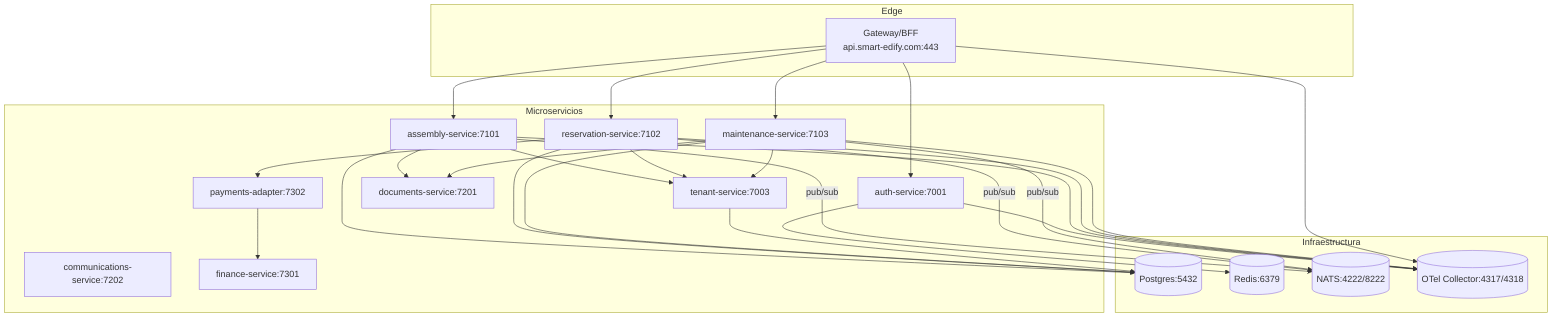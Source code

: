 flowchart TB
  subgraph Edge
    GW[Gateway/BFF\napi.smart-edify.com:443]
  end
  subgraph Services[Microservicios]
    AUTH[auth-service:7001]
    TEN[tenant-service:7003]
    ASM[assembly-service:7101]
    RSV[reservation-service:7102]
    MNT[maintenance-service:7103]
    DOC[documents-service:7201]
    COM[communications-service:7202]
    FIN[finance-service:7301]
    PAY[payments-adapter:7302]
  end
  subgraph Infra[Infraestructura]
    PG[(Postgres:5432)]
    RD[(Redis:6379)]
    NATS[(NATS:4222/8222)]
    OT[(OTel Collector:4317/4318)]
  end

  GW-->AUTH
  GW-->ASM
  GW-->RSV
  GW-->MNT

  ASM-->TEN
  RSV-->TEN
  MNT-->TEN

  ASM-->DOC
  MNT-->DOC
  RSV-->PAY
  PAY-->FIN

  AUTH-->RD
  ASM-->PG
  RSV-->PG
  MNT-->PG
  TEN-->PG

  ASM--pub/sub-->NATS
  RSV--pub/sub-->NATS
  MNT--pub/sub-->NATS

  AUTH-->OT
  ASM-->OT
  RSV-->OT
  MNT-->OT
  GW-->OT